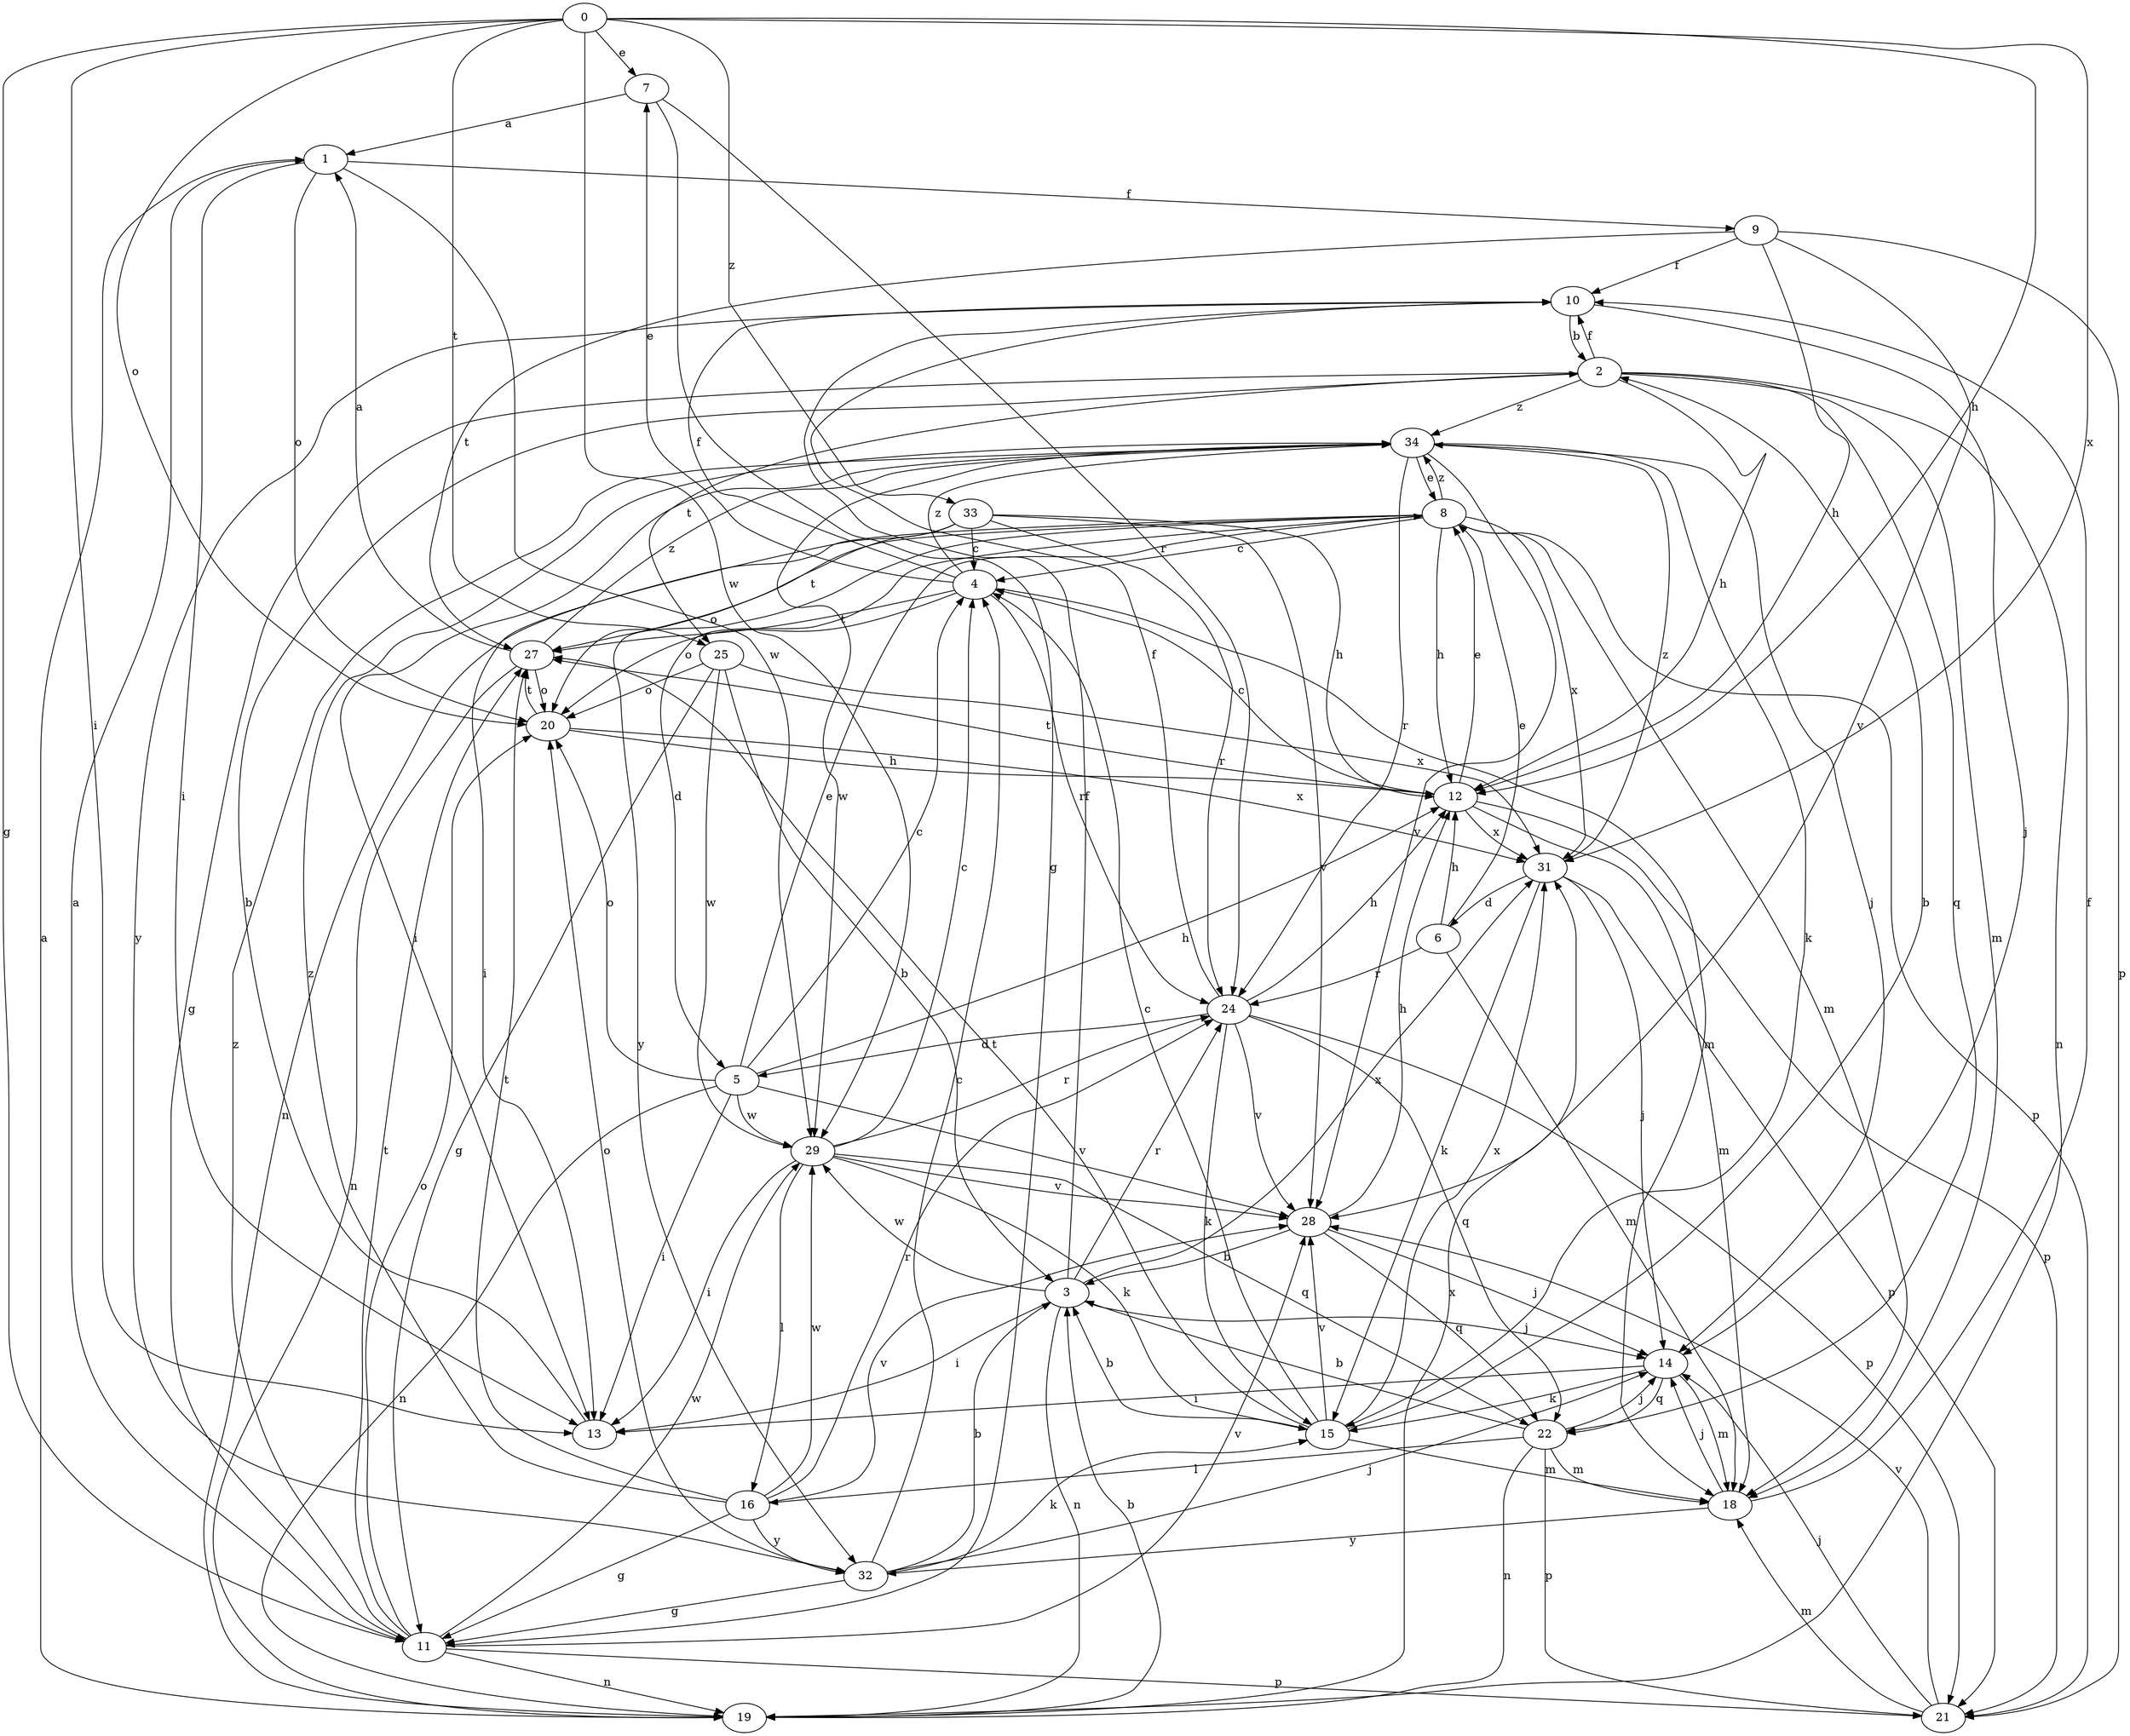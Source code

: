 strict digraph  {
0;
1;
2;
3;
4;
5;
6;
7;
8;
9;
10;
11;
12;
13;
14;
15;
16;
18;
19;
20;
21;
22;
24;
25;
27;
28;
29;
31;
32;
33;
34;
0 -> 7  [label=e];
0 -> 11  [label=g];
0 -> 12  [label=h];
0 -> 13  [label=i];
0 -> 20  [label=o];
0 -> 25  [label=t];
0 -> 29  [label=w];
0 -> 31  [label=x];
0 -> 33  [label=z];
1 -> 9  [label=f];
1 -> 13  [label=i];
1 -> 20  [label=o];
1 -> 29  [label=w];
2 -> 10  [label=f];
2 -> 11  [label=g];
2 -> 12  [label=h];
2 -> 18  [label=m];
2 -> 19  [label=n];
2 -> 22  [label=q];
2 -> 25  [label=t];
2 -> 34  [label=z];
3 -> 10  [label=f];
3 -> 13  [label=i];
3 -> 14  [label=j];
3 -> 19  [label=n];
3 -> 24  [label=r];
3 -> 29  [label=w];
3 -> 31  [label=x];
4 -> 7  [label=e];
4 -> 10  [label=f];
4 -> 18  [label=m];
4 -> 20  [label=o];
4 -> 24  [label=r];
4 -> 27  [label=t];
4 -> 34  [label=z];
5 -> 4  [label=c];
5 -> 8  [label=e];
5 -> 12  [label=h];
5 -> 13  [label=i];
5 -> 19  [label=n];
5 -> 20  [label=o];
5 -> 28  [label=v];
5 -> 29  [label=w];
6 -> 8  [label=e];
6 -> 12  [label=h];
6 -> 18  [label=m];
6 -> 24  [label=r];
7 -> 1  [label=a];
7 -> 11  [label=g];
7 -> 24  [label=r];
8 -> 4  [label=c];
8 -> 5  [label=d];
8 -> 12  [label=h];
8 -> 18  [label=m];
8 -> 19  [label=n];
8 -> 21  [label=p];
8 -> 27  [label=t];
8 -> 31  [label=x];
8 -> 32  [label=y];
8 -> 34  [label=z];
9 -> 10  [label=f];
9 -> 12  [label=h];
9 -> 21  [label=p];
9 -> 27  [label=t];
9 -> 28  [label=v];
10 -> 2  [label=b];
10 -> 14  [label=j];
10 -> 32  [label=y];
11 -> 1  [label=a];
11 -> 19  [label=n];
11 -> 20  [label=o];
11 -> 21  [label=p];
11 -> 27  [label=t];
11 -> 28  [label=v];
11 -> 29  [label=w];
11 -> 34  [label=z];
12 -> 4  [label=c];
12 -> 8  [label=e];
12 -> 18  [label=m];
12 -> 21  [label=p];
12 -> 27  [label=t];
12 -> 31  [label=x];
13 -> 2  [label=b];
14 -> 13  [label=i];
14 -> 15  [label=k];
14 -> 18  [label=m];
14 -> 22  [label=q];
15 -> 2  [label=b];
15 -> 3  [label=b];
15 -> 4  [label=c];
15 -> 18  [label=m];
15 -> 27  [label=t];
15 -> 28  [label=v];
15 -> 31  [label=x];
16 -> 11  [label=g];
16 -> 24  [label=r];
16 -> 27  [label=t];
16 -> 28  [label=v];
16 -> 29  [label=w];
16 -> 32  [label=y];
16 -> 34  [label=z];
18 -> 10  [label=f];
18 -> 14  [label=j];
18 -> 32  [label=y];
19 -> 1  [label=a];
19 -> 3  [label=b];
19 -> 31  [label=x];
20 -> 12  [label=h];
20 -> 27  [label=t];
20 -> 31  [label=x];
21 -> 14  [label=j];
21 -> 18  [label=m];
21 -> 28  [label=v];
22 -> 3  [label=b];
22 -> 14  [label=j];
22 -> 16  [label=l];
22 -> 18  [label=m];
22 -> 19  [label=n];
22 -> 21  [label=p];
24 -> 5  [label=d];
24 -> 10  [label=f];
24 -> 12  [label=h];
24 -> 15  [label=k];
24 -> 21  [label=p];
24 -> 22  [label=q];
24 -> 28  [label=v];
25 -> 3  [label=b];
25 -> 11  [label=g];
25 -> 20  [label=o];
25 -> 29  [label=w];
25 -> 31  [label=x];
27 -> 1  [label=a];
27 -> 19  [label=n];
27 -> 20  [label=o];
27 -> 34  [label=z];
28 -> 3  [label=b];
28 -> 12  [label=h];
28 -> 14  [label=j];
28 -> 22  [label=q];
29 -> 4  [label=c];
29 -> 13  [label=i];
29 -> 15  [label=k];
29 -> 16  [label=l];
29 -> 22  [label=q];
29 -> 24  [label=r];
29 -> 28  [label=v];
31 -> 6  [label=d];
31 -> 14  [label=j];
31 -> 15  [label=k];
31 -> 21  [label=p];
31 -> 34  [label=z];
32 -> 3  [label=b];
32 -> 4  [label=c];
32 -> 11  [label=g];
32 -> 14  [label=j];
32 -> 15  [label=k];
32 -> 20  [label=o];
33 -> 4  [label=c];
33 -> 12  [label=h];
33 -> 13  [label=i];
33 -> 20  [label=o];
33 -> 24  [label=r];
33 -> 28  [label=v];
34 -> 8  [label=e];
34 -> 13  [label=i];
34 -> 14  [label=j];
34 -> 15  [label=k];
34 -> 24  [label=r];
34 -> 28  [label=v];
34 -> 29  [label=w];
}
